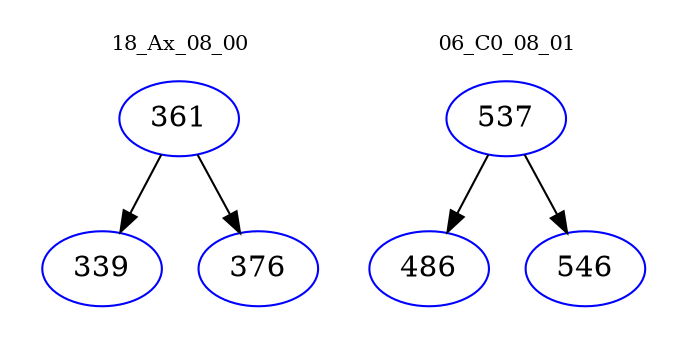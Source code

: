 digraph{
subgraph cluster_0 {
color = white
label = "18_Ax_08_00";
fontsize=10;
T0_361 [label="361", color="blue"]
T0_361 -> T0_339 [color="black"]
T0_339 [label="339", color="blue"]
T0_361 -> T0_376 [color="black"]
T0_376 [label="376", color="blue"]
}
subgraph cluster_1 {
color = white
label = "06_C0_08_01";
fontsize=10;
T1_537 [label="537", color="blue"]
T1_537 -> T1_486 [color="black"]
T1_486 [label="486", color="blue"]
T1_537 -> T1_546 [color="black"]
T1_546 [label="546", color="blue"]
}
}
